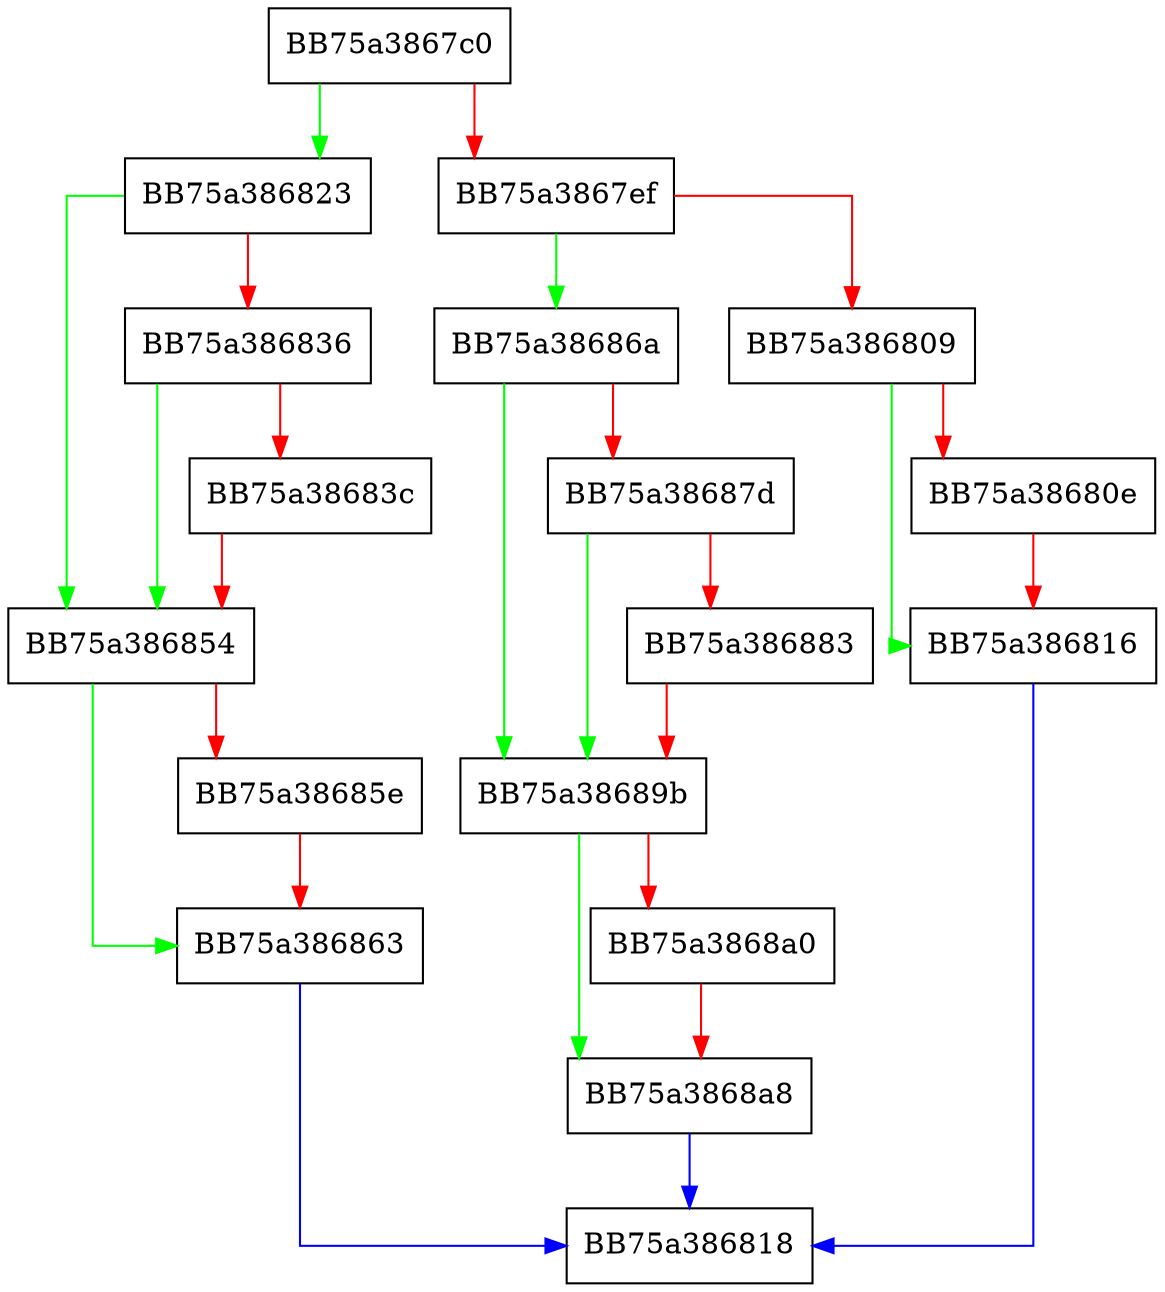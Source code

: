 digraph readIncompatList {
  node [shape="box"];
  graph [splines=ortho];
  BB75a3867c0 -> BB75a386823 [color="green"];
  BB75a3867c0 -> BB75a3867ef [color="red"];
  BB75a3867ef -> BB75a38686a [color="green"];
  BB75a3867ef -> BB75a386809 [color="red"];
  BB75a386809 -> BB75a386816 [color="green"];
  BB75a386809 -> BB75a38680e [color="red"];
  BB75a38680e -> BB75a386816 [color="red"];
  BB75a386816 -> BB75a386818 [color="blue"];
  BB75a386823 -> BB75a386854 [color="green"];
  BB75a386823 -> BB75a386836 [color="red"];
  BB75a386836 -> BB75a386854 [color="green"];
  BB75a386836 -> BB75a38683c [color="red"];
  BB75a38683c -> BB75a386854 [color="red"];
  BB75a386854 -> BB75a386863 [color="green"];
  BB75a386854 -> BB75a38685e [color="red"];
  BB75a38685e -> BB75a386863 [color="red"];
  BB75a386863 -> BB75a386818 [color="blue"];
  BB75a38686a -> BB75a38689b [color="green"];
  BB75a38686a -> BB75a38687d [color="red"];
  BB75a38687d -> BB75a38689b [color="green"];
  BB75a38687d -> BB75a386883 [color="red"];
  BB75a386883 -> BB75a38689b [color="red"];
  BB75a38689b -> BB75a3868a8 [color="green"];
  BB75a38689b -> BB75a3868a0 [color="red"];
  BB75a3868a0 -> BB75a3868a8 [color="red"];
  BB75a3868a8 -> BB75a386818 [color="blue"];
}